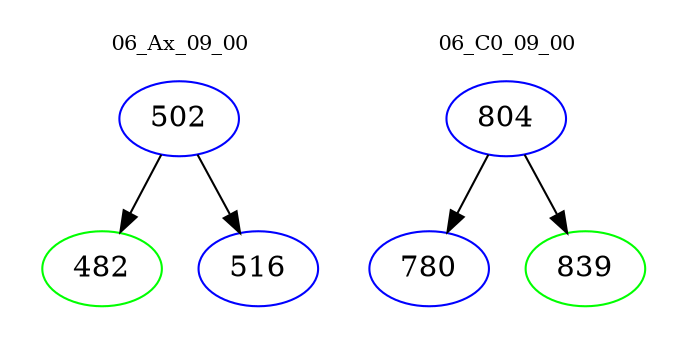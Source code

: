 digraph{
subgraph cluster_0 {
color = white
label = "06_Ax_09_00";
fontsize=10;
T0_502 [label="502", color="blue"]
T0_502 -> T0_482 [color="black"]
T0_482 [label="482", color="green"]
T0_502 -> T0_516 [color="black"]
T0_516 [label="516", color="blue"]
}
subgraph cluster_1 {
color = white
label = "06_C0_09_00";
fontsize=10;
T1_804 [label="804", color="blue"]
T1_804 -> T1_780 [color="black"]
T1_780 [label="780", color="blue"]
T1_804 -> T1_839 [color="black"]
T1_839 [label="839", color="green"]
}
}
